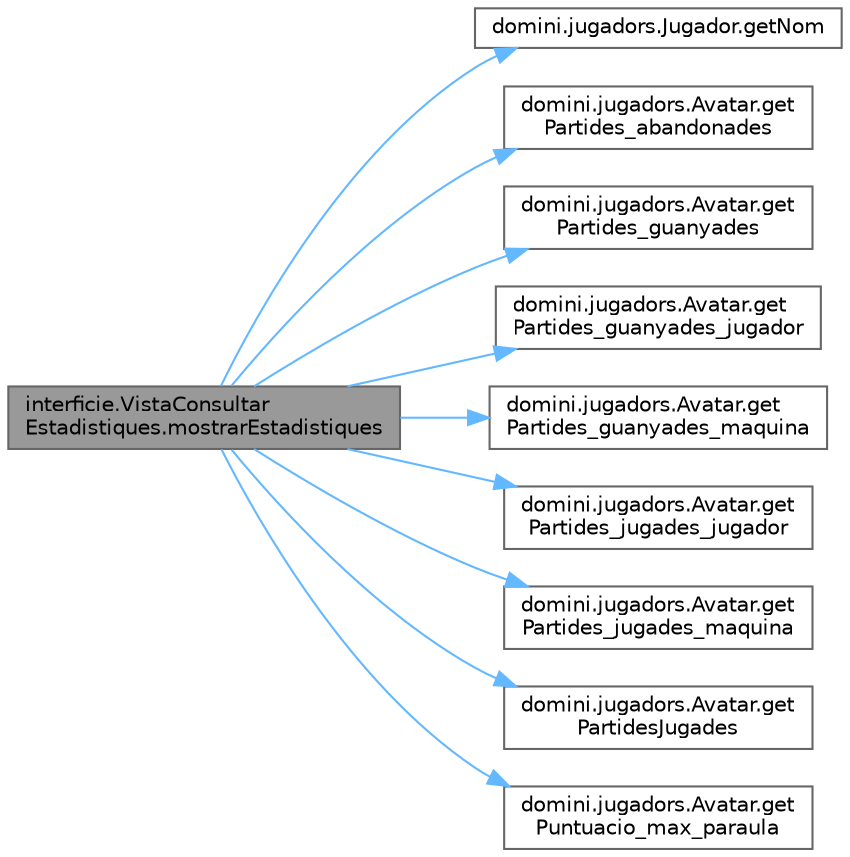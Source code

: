 digraph "interficie.VistaConsultarEstadistiques.mostrarEstadistiques"
{
 // INTERACTIVE_SVG=YES
 // LATEX_PDF_SIZE
  bgcolor="transparent";
  edge [fontname=Helvetica,fontsize=10,labelfontname=Helvetica,labelfontsize=10];
  node [fontname=Helvetica,fontsize=10,shape=box,height=0.2,width=0.4];
  rankdir="LR";
  Node1 [id="Node000001",label="interficie.VistaConsultar\lEstadistiques.mostrarEstadistiques",height=0.2,width=0.4,color="gray40", fillcolor="grey60", style="filled", fontcolor="black",tooltip="Mostra les estadístiques d’un avatar seleccionat a l’àrea d’estadístiques."];
  Node1 -> Node2 [id="edge1_Node000001_Node000002",color="steelblue1",style="solid",tooltip=" "];
  Node2 [id="Node000002",label="domini.jugadors.Jugador.getNom",height=0.2,width=0.4,color="grey40", fillcolor="white", style="filled",URL="$classdomini_1_1jugadors_1_1_jugador.html#abd263319ed47cf1469e301659e15dd26",tooltip="Retorna el nom del jugador."];
  Node1 -> Node3 [id="edge2_Node000001_Node000003",color="steelblue1",style="solid",tooltip=" "];
  Node3 [id="Node000003",label="domini.jugadors.Avatar.get\lPartides_abandonades",height=0.2,width=0.4,color="grey40", fillcolor="white", style="filled",URL="$classdomini_1_1jugadors_1_1_avatar.html#ae03a80bc5530cb674e348c164d5bce96",tooltip="Obté el nombre de partides abandonades."];
  Node1 -> Node4 [id="edge3_Node000001_Node000004",color="steelblue1",style="solid",tooltip=" "];
  Node4 [id="Node000004",label="domini.jugadors.Avatar.get\lPartides_guanyades",height=0.2,width=0.4,color="grey40", fillcolor="white", style="filled",URL="$classdomini_1_1jugadors_1_1_avatar.html#a09267d0c45d69d64bb99bdccc476f37f",tooltip="Obté el nombre total de partides guanyades."];
  Node1 -> Node5 [id="edge4_Node000001_Node000005",color="steelblue1",style="solid",tooltip=" "];
  Node5 [id="Node000005",label="domini.jugadors.Avatar.get\lPartides_guanyades_jugador",height=0.2,width=0.4,color="grey40", fillcolor="white", style="filled",URL="$classdomini_1_1jugadors_1_1_avatar.html#ab4f6aa10583b4cefd2fefcad13ef0a1d",tooltip="Obté el nombre de partides guanyades contra altres jugadors."];
  Node1 -> Node6 [id="edge5_Node000001_Node000006",color="steelblue1",style="solid",tooltip=" "];
  Node6 [id="Node000006",label="domini.jugadors.Avatar.get\lPartides_guanyades_maquina",height=0.2,width=0.4,color="grey40", fillcolor="white", style="filled",URL="$classdomini_1_1jugadors_1_1_avatar.html#aab66b96891906cf55c60e50ff8b8096d",tooltip="Obté el nombre de partides guanyades contra la màquina."];
  Node1 -> Node7 [id="edge6_Node000001_Node000007",color="steelblue1",style="solid",tooltip=" "];
  Node7 [id="Node000007",label="domini.jugadors.Avatar.get\lPartides_jugades_jugador",height=0.2,width=0.4,color="grey40", fillcolor="white", style="filled",URL="$classdomini_1_1jugadors_1_1_avatar.html#a71b0c5addcb4d9e43dde6f2b21319849",tooltip="Obté el nombre de partides jugades contra altres jugadors."];
  Node1 -> Node8 [id="edge7_Node000001_Node000008",color="steelblue1",style="solid",tooltip=" "];
  Node8 [id="Node000008",label="domini.jugadors.Avatar.get\lPartides_jugades_maquina",height=0.2,width=0.4,color="grey40", fillcolor="white", style="filled",URL="$classdomini_1_1jugadors_1_1_avatar.html#a9e6ce3724548357bff45d01a82757e98",tooltip="Obté el nombre de partides jugades contra la màquina."];
  Node1 -> Node9 [id="edge8_Node000001_Node000009",color="steelblue1",style="solid",tooltip=" "];
  Node9 [id="Node000009",label="domini.jugadors.Avatar.get\lPartidesJugades",height=0.2,width=0.4,color="grey40", fillcolor="white", style="filled",URL="$classdomini_1_1jugadors_1_1_avatar.html#a36dd848bbc2c712120c9c53d892cc5fd",tooltip="Obté el nombre total de partides jugades."];
  Node1 -> Node10 [id="edge9_Node000001_Node000010",color="steelblue1",style="solid",tooltip=" "];
  Node10 [id="Node000010",label="domini.jugadors.Avatar.get\lPuntuacio_max_paraula",height=0.2,width=0.4,color="grey40", fillcolor="white", style="filled",URL="$classdomini_1_1jugadors_1_1_avatar.html#a34ab1967919207e6fbee5a4893579dc5",tooltip="Obté la puntuació màxima obtinguda en una paraula."];
}
